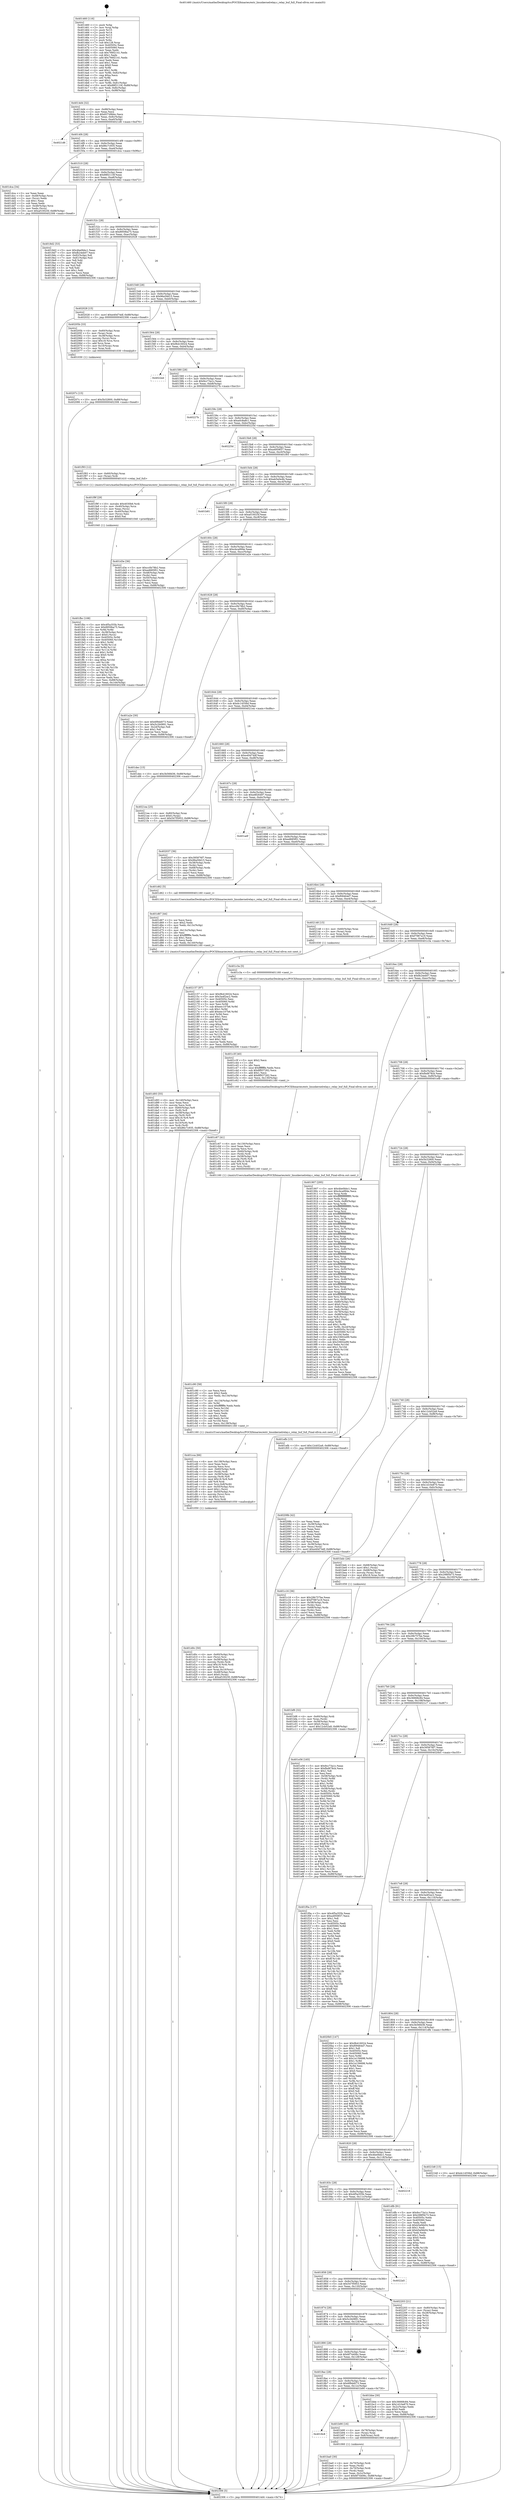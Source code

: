 digraph "0x401460" {
  label = "0x401460 (/mnt/c/Users/mathe/Desktop/tcc/POCII/binaries/extr_linuxkernelrelay.c_relay_buf_full_Final-ollvm.out::main(0))"
  labelloc = "t"
  node[shape=record]

  Entry [label="",width=0.3,height=0.3,shape=circle,fillcolor=black,style=filled]
  "0x4014d4" [label="{
     0x4014d4 [32]\l
     | [instrs]\l
     &nbsp;&nbsp;0x4014d4 \<+6\>: mov -0x88(%rbp),%eax\l
     &nbsp;&nbsp;0x4014da \<+2\>: mov %eax,%ecx\l
     &nbsp;&nbsp;0x4014dc \<+6\>: sub $0x837d9bbc,%ecx\l
     &nbsp;&nbsp;0x4014e2 \<+6\>: mov %eax,-0x9c(%rbp)\l
     &nbsp;&nbsp;0x4014e8 \<+6\>: mov %ecx,-0xa0(%rbp)\l
     &nbsp;&nbsp;0x4014ee \<+6\>: je 00000000004021d6 \<main+0xd76\>\l
  }"]
  "0x4021d6" [label="{
     0x4021d6\l
  }", style=dashed]
  "0x4014f4" [label="{
     0x4014f4 [28]\l
     | [instrs]\l
     &nbsp;&nbsp;0x4014f4 \<+5\>: jmp 00000000004014f9 \<main+0x99\>\l
     &nbsp;&nbsp;0x4014f9 \<+6\>: mov -0x9c(%rbp),%eax\l
     &nbsp;&nbsp;0x4014ff \<+5\>: sub $0x86c7c935,%eax\l
     &nbsp;&nbsp;0x401504 \<+6\>: mov %eax,-0xa4(%rbp)\l
     &nbsp;&nbsp;0x40150a \<+6\>: je 0000000000401dca \<main+0x96a\>\l
  }"]
  Exit [label="",width=0.3,height=0.3,shape=circle,fillcolor=black,style=filled,peripheries=2]
  "0x401dca" [label="{
     0x401dca [34]\l
     | [instrs]\l
     &nbsp;&nbsp;0x401dca \<+2\>: xor %eax,%eax\l
     &nbsp;&nbsp;0x401dcc \<+4\>: mov -0x48(%rbp),%rcx\l
     &nbsp;&nbsp;0x401dd0 \<+2\>: mov (%rcx),%edx\l
     &nbsp;&nbsp;0x401dd2 \<+3\>: sub $0x1,%eax\l
     &nbsp;&nbsp;0x401dd5 \<+2\>: sub %eax,%edx\l
     &nbsp;&nbsp;0x401dd7 \<+4\>: mov -0x48(%rbp),%rcx\l
     &nbsp;&nbsp;0x401ddb \<+2\>: mov %edx,(%rcx)\l
     &nbsp;&nbsp;0x401ddd \<+10\>: movl $0xaf10025f,-0x88(%rbp)\l
     &nbsp;&nbsp;0x401de7 \<+5\>: jmp 0000000000402306 \<main+0xea6\>\l
  }"]
  "0x401510" [label="{
     0x401510 [28]\l
     | [instrs]\l
     &nbsp;&nbsp;0x401510 \<+5\>: jmp 0000000000401515 \<main+0xb5\>\l
     &nbsp;&nbsp;0x401515 \<+6\>: mov -0x9c(%rbp),%eax\l
     &nbsp;&nbsp;0x40151b \<+5\>: sub $0x88f2110f,%eax\l
     &nbsp;&nbsp;0x401520 \<+6\>: mov %eax,-0xa8(%rbp)\l
     &nbsp;&nbsp;0x401526 \<+6\>: je 00000000004018d2 \<main+0x472\>\l
  }"]
  "0x402157" [label="{
     0x402157 [97]\l
     | [instrs]\l
     &nbsp;&nbsp;0x402157 \<+5\>: mov $0x9b416024,%ecx\l
     &nbsp;&nbsp;0x40215c \<+5\>: mov $0x3a4f2ac2,%edx\l
     &nbsp;&nbsp;0x402161 \<+7\>: mov 0x40505c,%esi\l
     &nbsp;&nbsp;0x402168 \<+8\>: mov 0x405060,%r8d\l
     &nbsp;&nbsp;0x402170 \<+3\>: mov %esi,%r9d\l
     &nbsp;&nbsp;0x402173 \<+7\>: sub $0xeec107b6,%r9d\l
     &nbsp;&nbsp;0x40217a \<+4\>: sub $0x1,%r9d\l
     &nbsp;&nbsp;0x40217e \<+7\>: add $0xeec107b6,%r9d\l
     &nbsp;&nbsp;0x402185 \<+4\>: imul %r9d,%esi\l
     &nbsp;&nbsp;0x402189 \<+3\>: and $0x1,%esi\l
     &nbsp;&nbsp;0x40218c \<+3\>: cmp $0x0,%esi\l
     &nbsp;&nbsp;0x40218f \<+4\>: sete %r10b\l
     &nbsp;&nbsp;0x402193 \<+4\>: cmp $0xa,%r8d\l
     &nbsp;&nbsp;0x402197 \<+4\>: setl %r11b\l
     &nbsp;&nbsp;0x40219b \<+3\>: mov %r10b,%bl\l
     &nbsp;&nbsp;0x40219e \<+3\>: and %r11b,%bl\l
     &nbsp;&nbsp;0x4021a1 \<+3\>: xor %r11b,%r10b\l
     &nbsp;&nbsp;0x4021a4 \<+3\>: or %r10b,%bl\l
     &nbsp;&nbsp;0x4021a7 \<+3\>: test $0x1,%bl\l
     &nbsp;&nbsp;0x4021aa \<+3\>: cmovne %edx,%ecx\l
     &nbsp;&nbsp;0x4021ad \<+6\>: mov %ecx,-0x88(%rbp)\l
     &nbsp;&nbsp;0x4021b3 \<+5\>: jmp 0000000000402306 \<main+0xea6\>\l
  }"]
  "0x4018d2" [label="{
     0x4018d2 [53]\l
     | [instrs]\l
     &nbsp;&nbsp;0x4018d2 \<+5\>: mov $0x4be0bbc1,%eax\l
     &nbsp;&nbsp;0x4018d7 \<+5\>: mov $0xfb24eb07,%ecx\l
     &nbsp;&nbsp;0x4018dc \<+6\>: mov -0x82(%rbp),%dl\l
     &nbsp;&nbsp;0x4018e2 \<+7\>: mov -0x81(%rbp),%sil\l
     &nbsp;&nbsp;0x4018e9 \<+3\>: mov %dl,%dil\l
     &nbsp;&nbsp;0x4018ec \<+3\>: and %sil,%dil\l
     &nbsp;&nbsp;0x4018ef \<+3\>: xor %sil,%dl\l
     &nbsp;&nbsp;0x4018f2 \<+3\>: or %dl,%dil\l
     &nbsp;&nbsp;0x4018f5 \<+4\>: test $0x1,%dil\l
     &nbsp;&nbsp;0x4018f9 \<+3\>: cmovne %ecx,%eax\l
     &nbsp;&nbsp;0x4018fc \<+6\>: mov %eax,-0x88(%rbp)\l
     &nbsp;&nbsp;0x401902 \<+5\>: jmp 0000000000402306 \<main+0xea6\>\l
  }"]
  "0x40152c" [label="{
     0x40152c [28]\l
     | [instrs]\l
     &nbsp;&nbsp;0x40152c \<+5\>: jmp 0000000000401531 \<main+0xd1\>\l
     &nbsp;&nbsp;0x401531 \<+6\>: mov -0x9c(%rbp),%eax\l
     &nbsp;&nbsp;0x401537 \<+5\>: sub $0x8959ba75,%eax\l
     &nbsp;&nbsp;0x40153c \<+6\>: mov %eax,-0xac(%rbp)\l
     &nbsp;&nbsp;0x401542 \<+6\>: je 0000000000402028 \<main+0xbc8\>\l
  }"]
  "0x402306" [label="{
     0x402306 [5]\l
     | [instrs]\l
     &nbsp;&nbsp;0x402306 \<+5\>: jmp 00000000004014d4 \<main+0x74\>\l
  }"]
  "0x401460" [label="{
     0x401460 [116]\l
     | [instrs]\l
     &nbsp;&nbsp;0x401460 \<+1\>: push %rbp\l
     &nbsp;&nbsp;0x401461 \<+3\>: mov %rsp,%rbp\l
     &nbsp;&nbsp;0x401464 \<+2\>: push %r15\l
     &nbsp;&nbsp;0x401466 \<+2\>: push %r14\l
     &nbsp;&nbsp;0x401468 \<+2\>: push %r13\l
     &nbsp;&nbsp;0x40146a \<+2\>: push %r12\l
     &nbsp;&nbsp;0x40146c \<+1\>: push %rbx\l
     &nbsp;&nbsp;0x40146d \<+7\>: sub $0x128,%rsp\l
     &nbsp;&nbsp;0x401474 \<+7\>: mov 0x40505c,%eax\l
     &nbsp;&nbsp;0x40147b \<+7\>: mov 0x405060,%ecx\l
     &nbsp;&nbsp;0x401482 \<+2\>: mov %eax,%edx\l
     &nbsp;&nbsp;0x401484 \<+6\>: sub $0x766f2141,%edx\l
     &nbsp;&nbsp;0x40148a \<+3\>: sub $0x1,%edx\l
     &nbsp;&nbsp;0x40148d \<+6\>: add $0x766f2141,%edx\l
     &nbsp;&nbsp;0x401493 \<+3\>: imul %edx,%eax\l
     &nbsp;&nbsp;0x401496 \<+3\>: and $0x1,%eax\l
     &nbsp;&nbsp;0x401499 \<+3\>: cmp $0x0,%eax\l
     &nbsp;&nbsp;0x40149c \<+4\>: sete %r8b\l
     &nbsp;&nbsp;0x4014a0 \<+4\>: and $0x1,%r8b\l
     &nbsp;&nbsp;0x4014a4 \<+7\>: mov %r8b,-0x82(%rbp)\l
     &nbsp;&nbsp;0x4014ab \<+3\>: cmp $0xa,%ecx\l
     &nbsp;&nbsp;0x4014ae \<+4\>: setl %r8b\l
     &nbsp;&nbsp;0x4014b2 \<+4\>: and $0x1,%r8b\l
     &nbsp;&nbsp;0x4014b6 \<+7\>: mov %r8b,-0x81(%rbp)\l
     &nbsp;&nbsp;0x4014bd \<+10\>: movl $0x88f2110f,-0x88(%rbp)\l
     &nbsp;&nbsp;0x4014c7 \<+6\>: mov %edi,-0x8c(%rbp)\l
     &nbsp;&nbsp;0x4014cd \<+7\>: mov %rsi,-0x98(%rbp)\l
  }"]
  "0x40207c" [label="{
     0x40207c [15]\l
     | [instrs]\l
     &nbsp;&nbsp;0x40207c \<+10\>: movl $0x5b32800,-0x88(%rbp)\l
     &nbsp;&nbsp;0x402086 \<+5\>: jmp 0000000000402306 \<main+0xea6\>\l
  }"]
  "0x402028" [label="{
     0x402028 [15]\l
     | [instrs]\l
     &nbsp;&nbsp;0x402028 \<+10\>: movl $0xe40d74df,-0x88(%rbp)\l
     &nbsp;&nbsp;0x402032 \<+5\>: jmp 0000000000402306 \<main+0xea6\>\l
  }"]
  "0x401548" [label="{
     0x401548 [28]\l
     | [instrs]\l
     &nbsp;&nbsp;0x401548 \<+5\>: jmp 000000000040154d \<main+0xed\>\l
     &nbsp;&nbsp;0x40154d \<+6\>: mov -0x9c(%rbp),%eax\l
     &nbsp;&nbsp;0x401553 \<+5\>: sub $0x96a59d15,%eax\l
     &nbsp;&nbsp;0x401558 \<+6\>: mov %eax,-0xb0(%rbp)\l
     &nbsp;&nbsp;0x40155e \<+6\>: je 000000000040205b \<main+0xbfb\>\l
  }"]
  "0x401fbc" [label="{
     0x401fbc [108]\l
     | [instrs]\l
     &nbsp;&nbsp;0x401fbc \<+5\>: mov $0x4f5a355b,%esi\l
     &nbsp;&nbsp;0x401fc1 \<+5\>: mov $0x8959ba75,%edx\l
     &nbsp;&nbsp;0x401fc6 \<+3\>: xor %r8d,%r8d\l
     &nbsp;&nbsp;0x401fc9 \<+4\>: mov -0x38(%rbp),%rcx\l
     &nbsp;&nbsp;0x401fcd \<+6\>: movl $0x0,(%rcx)\l
     &nbsp;&nbsp;0x401fd3 \<+8\>: mov 0x40505c,%r9d\l
     &nbsp;&nbsp;0x401fdb \<+8\>: mov 0x405060,%r10d\l
     &nbsp;&nbsp;0x401fe3 \<+4\>: sub $0x1,%r8d\l
     &nbsp;&nbsp;0x401fe7 \<+3\>: mov %r9d,%r11d\l
     &nbsp;&nbsp;0x401fea \<+3\>: add %r8d,%r11d\l
     &nbsp;&nbsp;0x401fed \<+4\>: imul %r11d,%r9d\l
     &nbsp;&nbsp;0x401ff1 \<+4\>: and $0x1,%r9d\l
     &nbsp;&nbsp;0x401ff5 \<+4\>: cmp $0x0,%r9d\l
     &nbsp;&nbsp;0x401ff9 \<+3\>: sete %bl\l
     &nbsp;&nbsp;0x401ffc \<+4\>: cmp $0xa,%r10d\l
     &nbsp;&nbsp;0x402000 \<+4\>: setl %r14b\l
     &nbsp;&nbsp;0x402004 \<+3\>: mov %bl,%r15b\l
     &nbsp;&nbsp;0x402007 \<+3\>: and %r14b,%r15b\l
     &nbsp;&nbsp;0x40200a \<+3\>: xor %r14b,%bl\l
     &nbsp;&nbsp;0x40200d \<+3\>: or %bl,%r15b\l
     &nbsp;&nbsp;0x402010 \<+4\>: test $0x1,%r15b\l
     &nbsp;&nbsp;0x402014 \<+3\>: cmovne %edx,%esi\l
     &nbsp;&nbsp;0x402017 \<+6\>: mov %esi,-0x88(%rbp)\l
     &nbsp;&nbsp;0x40201d \<+6\>: mov %eax,-0x144(%rbp)\l
     &nbsp;&nbsp;0x402023 \<+5\>: jmp 0000000000402306 \<main+0xea6\>\l
  }"]
  "0x40205b" [label="{
     0x40205b [33]\l
     | [instrs]\l
     &nbsp;&nbsp;0x40205b \<+4\>: mov -0x60(%rbp),%rax\l
     &nbsp;&nbsp;0x40205f \<+3\>: mov (%rax),%rax\l
     &nbsp;&nbsp;0x402062 \<+4\>: mov -0x38(%rbp),%rcx\l
     &nbsp;&nbsp;0x402066 \<+3\>: movslq (%rcx),%rcx\l
     &nbsp;&nbsp;0x402069 \<+4\>: imul $0x18,%rcx,%rcx\l
     &nbsp;&nbsp;0x40206d \<+3\>: add %rcx,%rax\l
     &nbsp;&nbsp;0x402070 \<+4\>: mov 0x10(%rax),%rax\l
     &nbsp;&nbsp;0x402074 \<+3\>: mov %rax,%rdi\l
     &nbsp;&nbsp;0x402077 \<+5\>: call 0000000000401030 \<free@plt\>\l
     | [calls]\l
     &nbsp;&nbsp;0x401030 \{1\} (unknown)\l
  }"]
  "0x401564" [label="{
     0x401564 [28]\l
     | [instrs]\l
     &nbsp;&nbsp;0x401564 \<+5\>: jmp 0000000000401569 \<main+0x109\>\l
     &nbsp;&nbsp;0x401569 \<+6\>: mov -0x9c(%rbp),%eax\l
     &nbsp;&nbsp;0x40156f \<+5\>: sub $0x9b416024,%eax\l
     &nbsp;&nbsp;0x401574 \<+6\>: mov %eax,-0xb4(%rbp)\l
     &nbsp;&nbsp;0x40157a \<+6\>: je 00000000004022ed \<main+0xe8d\>\l
  }"]
  "0x401f9f" [label="{
     0x401f9f [29]\l
     | [instrs]\l
     &nbsp;&nbsp;0x401f9f \<+10\>: movabs $0x4030b6,%rdi\l
     &nbsp;&nbsp;0x401fa9 \<+4\>: mov -0x40(%rbp),%rcx\l
     &nbsp;&nbsp;0x401fad \<+2\>: mov %eax,(%rcx)\l
     &nbsp;&nbsp;0x401faf \<+4\>: mov -0x40(%rbp),%rcx\l
     &nbsp;&nbsp;0x401fb3 \<+2\>: mov (%rcx),%esi\l
     &nbsp;&nbsp;0x401fb5 \<+2\>: mov $0x0,%al\l
     &nbsp;&nbsp;0x401fb7 \<+5\>: call 0000000000401040 \<printf@plt\>\l
     | [calls]\l
     &nbsp;&nbsp;0x401040 \{1\} (unknown)\l
  }"]
  "0x4022ed" [label="{
     0x4022ed\l
  }", style=dashed]
  "0x401580" [label="{
     0x401580 [28]\l
     | [instrs]\l
     &nbsp;&nbsp;0x401580 \<+5\>: jmp 0000000000401585 \<main+0x125\>\l
     &nbsp;&nbsp;0x401585 \<+6\>: mov -0x9c(%rbp),%eax\l
     &nbsp;&nbsp;0x40158b \<+5\>: sub $0x9cc73a1c,%eax\l
     &nbsp;&nbsp;0x401590 \<+6\>: mov %eax,-0xb8(%rbp)\l
     &nbsp;&nbsp;0x401596 \<+6\>: je 000000000040227b \<main+0xe1b\>\l
  }"]
  "0x401d93" [label="{
     0x401d93 [55]\l
     | [instrs]\l
     &nbsp;&nbsp;0x401d93 \<+6\>: mov -0x140(%rbp),%ecx\l
     &nbsp;&nbsp;0x401d99 \<+3\>: imul %eax,%ecx\l
     &nbsp;&nbsp;0x401d9c \<+3\>: movslq %ecx,%rdi\l
     &nbsp;&nbsp;0x401d9f \<+4\>: mov -0x60(%rbp),%r8\l
     &nbsp;&nbsp;0x401da3 \<+3\>: mov (%r8),%r8\l
     &nbsp;&nbsp;0x401da6 \<+4\>: mov -0x58(%rbp),%r9\l
     &nbsp;&nbsp;0x401daa \<+3\>: movslq (%r9),%r9\l
     &nbsp;&nbsp;0x401dad \<+4\>: imul $0x18,%r9,%r9\l
     &nbsp;&nbsp;0x401db1 \<+3\>: add %r9,%r8\l
     &nbsp;&nbsp;0x401db4 \<+4\>: mov 0x10(%r8),%r8\l
     &nbsp;&nbsp;0x401db8 \<+3\>: mov %rdi,(%r8)\l
     &nbsp;&nbsp;0x401dbb \<+10\>: movl $0x86c7c935,-0x88(%rbp)\l
     &nbsp;&nbsp;0x401dc5 \<+5\>: jmp 0000000000402306 \<main+0xea6\>\l
  }"]
  "0x40227b" [label="{
     0x40227b\l
  }", style=dashed]
  "0x40159c" [label="{
     0x40159c [28]\l
     | [instrs]\l
     &nbsp;&nbsp;0x40159c \<+5\>: jmp 00000000004015a1 \<main+0x141\>\l
     &nbsp;&nbsp;0x4015a1 \<+6\>: mov -0x9c(%rbp),%eax\l
     &nbsp;&nbsp;0x4015a7 \<+5\>: sub $0xa0c8a8c1,%eax\l
     &nbsp;&nbsp;0x4015ac \<+6\>: mov %eax,-0xbc(%rbp)\l
     &nbsp;&nbsp;0x4015b2 \<+6\>: je 000000000040225d \<main+0xdfd\>\l
  }"]
  "0x401d67" [label="{
     0x401d67 [44]\l
     | [instrs]\l
     &nbsp;&nbsp;0x401d67 \<+2\>: xor %ecx,%ecx\l
     &nbsp;&nbsp;0x401d69 \<+5\>: mov $0x2,%edx\l
     &nbsp;&nbsp;0x401d6e \<+6\>: mov %edx,-0x13c(%rbp)\l
     &nbsp;&nbsp;0x401d74 \<+1\>: cltd\l
     &nbsp;&nbsp;0x401d75 \<+6\>: mov -0x13c(%rbp),%esi\l
     &nbsp;&nbsp;0x401d7b \<+2\>: idiv %esi\l
     &nbsp;&nbsp;0x401d7d \<+6\>: imul $0xfffffffe,%edx,%edx\l
     &nbsp;&nbsp;0x401d83 \<+3\>: sub $0x1,%ecx\l
     &nbsp;&nbsp;0x401d86 \<+2\>: sub %ecx,%edx\l
     &nbsp;&nbsp;0x401d88 \<+6\>: mov %edx,-0x140(%rbp)\l
     &nbsp;&nbsp;0x401d8e \<+5\>: call 0000000000401160 \<next_i\>\l
     | [calls]\l
     &nbsp;&nbsp;0x401160 \{1\} (/mnt/c/Users/mathe/Desktop/tcc/POCII/binaries/extr_linuxkernelrelay.c_relay_buf_full_Final-ollvm.out::next_i)\l
  }"]
  "0x40225d" [label="{
     0x40225d\l
  }", style=dashed]
  "0x4015b8" [label="{
     0x4015b8 [28]\l
     | [instrs]\l
     &nbsp;&nbsp;0x4015b8 \<+5\>: jmp 00000000004015bd \<main+0x15d\>\l
     &nbsp;&nbsp;0x4015bd \<+6\>: mov -0x9c(%rbp),%eax\l
     &nbsp;&nbsp;0x4015c3 \<+5\>: sub $0xa4959f37,%eax\l
     &nbsp;&nbsp;0x4015c8 \<+6\>: mov %eax,-0xc0(%rbp)\l
     &nbsp;&nbsp;0x4015ce \<+6\>: je 0000000000401f93 \<main+0xb33\>\l
  }"]
  "0x401d0c" [label="{
     0x401d0c [50]\l
     | [instrs]\l
     &nbsp;&nbsp;0x401d0c \<+4\>: mov -0x60(%rbp),%rsi\l
     &nbsp;&nbsp;0x401d10 \<+3\>: mov (%rsi),%rsi\l
     &nbsp;&nbsp;0x401d13 \<+4\>: mov -0x58(%rbp),%rdi\l
     &nbsp;&nbsp;0x401d17 \<+3\>: movslq (%rdi),%rdi\l
     &nbsp;&nbsp;0x401d1a \<+4\>: imul $0x18,%rdi,%rdi\l
     &nbsp;&nbsp;0x401d1e \<+3\>: add %rdi,%rsi\l
     &nbsp;&nbsp;0x401d21 \<+4\>: mov %rax,0x10(%rsi)\l
     &nbsp;&nbsp;0x401d25 \<+4\>: mov -0x48(%rbp),%rax\l
     &nbsp;&nbsp;0x401d29 \<+6\>: movl $0x0,(%rax)\l
     &nbsp;&nbsp;0x401d2f \<+10\>: movl $0xaf10025f,-0x88(%rbp)\l
     &nbsp;&nbsp;0x401d39 \<+5\>: jmp 0000000000402306 \<main+0xea6\>\l
  }"]
  "0x401f93" [label="{
     0x401f93 [12]\l
     | [instrs]\l
     &nbsp;&nbsp;0x401f93 \<+4\>: mov -0x60(%rbp),%rax\l
     &nbsp;&nbsp;0x401f97 \<+3\>: mov (%rax),%rdi\l
     &nbsp;&nbsp;0x401f9a \<+5\>: call 0000000000401410 \<relay_buf_full\>\l
     | [calls]\l
     &nbsp;&nbsp;0x401410 \{1\} (/mnt/c/Users/mathe/Desktop/tcc/POCII/binaries/extr_linuxkernelrelay.c_relay_buf_full_Final-ollvm.out::relay_buf_full)\l
  }"]
  "0x4015d4" [label="{
     0x4015d4 [28]\l
     | [instrs]\l
     &nbsp;&nbsp;0x4015d4 \<+5\>: jmp 00000000004015d9 \<main+0x179\>\l
     &nbsp;&nbsp;0x4015d9 \<+6\>: mov -0x9c(%rbp),%eax\l
     &nbsp;&nbsp;0x4015df \<+5\>: sub $0xab5e0e4b,%eax\l
     &nbsp;&nbsp;0x4015e4 \<+6\>: mov %eax,-0xc4(%rbp)\l
     &nbsp;&nbsp;0x4015ea \<+6\>: je 0000000000401b81 \<main+0x721\>\l
  }"]
  "0x401cca" [label="{
     0x401cca [66]\l
     | [instrs]\l
     &nbsp;&nbsp;0x401cca \<+6\>: mov -0x138(%rbp),%ecx\l
     &nbsp;&nbsp;0x401cd0 \<+3\>: imul %eax,%ecx\l
     &nbsp;&nbsp;0x401cd3 \<+3\>: movslq %ecx,%rsi\l
     &nbsp;&nbsp;0x401cd6 \<+4\>: mov -0x60(%rbp),%rdi\l
     &nbsp;&nbsp;0x401cda \<+3\>: mov (%rdi),%rdi\l
     &nbsp;&nbsp;0x401cdd \<+4\>: mov -0x58(%rbp),%r8\l
     &nbsp;&nbsp;0x401ce1 \<+3\>: movslq (%r8),%r8\l
     &nbsp;&nbsp;0x401ce4 \<+4\>: imul $0x18,%r8,%r8\l
     &nbsp;&nbsp;0x401ce8 \<+3\>: add %r8,%rdi\l
     &nbsp;&nbsp;0x401ceb \<+4\>: mov %rsi,0x8(%rdi)\l
     &nbsp;&nbsp;0x401cef \<+4\>: mov -0x50(%rbp),%rsi\l
     &nbsp;&nbsp;0x401cf3 \<+6\>: movl $0x1,(%rsi)\l
     &nbsp;&nbsp;0x401cf9 \<+4\>: mov -0x50(%rbp),%rsi\l
     &nbsp;&nbsp;0x401cfd \<+3\>: movslq (%rsi),%rsi\l
     &nbsp;&nbsp;0x401d00 \<+4\>: shl $0x3,%rsi\l
     &nbsp;&nbsp;0x401d04 \<+3\>: mov %rsi,%rdi\l
     &nbsp;&nbsp;0x401d07 \<+5\>: call 0000000000401050 \<malloc@plt\>\l
     | [calls]\l
     &nbsp;&nbsp;0x401050 \{1\} (unknown)\l
  }"]
  "0x401b81" [label="{
     0x401b81\l
  }", style=dashed]
  "0x4015f0" [label="{
     0x4015f0 [28]\l
     | [instrs]\l
     &nbsp;&nbsp;0x4015f0 \<+5\>: jmp 00000000004015f5 \<main+0x195\>\l
     &nbsp;&nbsp;0x4015f5 \<+6\>: mov -0x9c(%rbp),%eax\l
     &nbsp;&nbsp;0x4015fb \<+5\>: sub $0xaf10025f,%eax\l
     &nbsp;&nbsp;0x401600 \<+6\>: mov %eax,-0xc8(%rbp)\l
     &nbsp;&nbsp;0x401606 \<+6\>: je 0000000000401d3e \<main+0x8de\>\l
  }"]
  "0x401c90" [label="{
     0x401c90 [58]\l
     | [instrs]\l
     &nbsp;&nbsp;0x401c90 \<+2\>: xor %ecx,%ecx\l
     &nbsp;&nbsp;0x401c92 \<+5\>: mov $0x2,%edx\l
     &nbsp;&nbsp;0x401c97 \<+6\>: mov %edx,-0x134(%rbp)\l
     &nbsp;&nbsp;0x401c9d \<+1\>: cltd\l
     &nbsp;&nbsp;0x401c9e \<+7\>: mov -0x134(%rbp),%r9d\l
     &nbsp;&nbsp;0x401ca5 \<+3\>: idiv %r9d\l
     &nbsp;&nbsp;0x401ca8 \<+6\>: imul $0xfffffffe,%edx,%edx\l
     &nbsp;&nbsp;0x401cae \<+3\>: mov %ecx,%r10d\l
     &nbsp;&nbsp;0x401cb1 \<+3\>: sub %edx,%r10d\l
     &nbsp;&nbsp;0x401cb4 \<+2\>: mov %ecx,%edx\l
     &nbsp;&nbsp;0x401cb6 \<+3\>: sub $0x1,%edx\l
     &nbsp;&nbsp;0x401cb9 \<+3\>: add %edx,%r10d\l
     &nbsp;&nbsp;0x401cbc \<+3\>: sub %r10d,%ecx\l
     &nbsp;&nbsp;0x401cbf \<+6\>: mov %ecx,-0x138(%rbp)\l
     &nbsp;&nbsp;0x401cc5 \<+5\>: call 0000000000401160 \<next_i\>\l
     | [calls]\l
     &nbsp;&nbsp;0x401160 \{1\} (/mnt/c/Users/mathe/Desktop/tcc/POCII/binaries/extr_linuxkernelrelay.c_relay_buf_full_Final-ollvm.out::next_i)\l
  }"]
  "0x401d3e" [label="{
     0x401d3e [36]\l
     | [instrs]\l
     &nbsp;&nbsp;0x401d3e \<+5\>: mov $0xcc0b78b2,%eax\l
     &nbsp;&nbsp;0x401d43 \<+5\>: mov $0xed685f01,%ecx\l
     &nbsp;&nbsp;0x401d48 \<+4\>: mov -0x48(%rbp),%rdx\l
     &nbsp;&nbsp;0x401d4c \<+2\>: mov (%rdx),%esi\l
     &nbsp;&nbsp;0x401d4e \<+4\>: mov -0x50(%rbp),%rdx\l
     &nbsp;&nbsp;0x401d52 \<+2\>: cmp (%rdx),%esi\l
     &nbsp;&nbsp;0x401d54 \<+3\>: cmovl %ecx,%eax\l
     &nbsp;&nbsp;0x401d57 \<+6\>: mov %eax,-0x88(%rbp)\l
     &nbsp;&nbsp;0x401d5d \<+5\>: jmp 0000000000402306 \<main+0xea6\>\l
  }"]
  "0x40160c" [label="{
     0x40160c [28]\l
     | [instrs]\l
     &nbsp;&nbsp;0x40160c \<+5\>: jmp 0000000000401611 \<main+0x1b1\>\l
     &nbsp;&nbsp;0x401611 \<+6\>: mov -0x9c(%rbp),%eax\l
     &nbsp;&nbsp;0x401617 \<+5\>: sub $0xcbca994e,%eax\l
     &nbsp;&nbsp;0x40161c \<+6\>: mov %eax,-0xcc(%rbp)\l
     &nbsp;&nbsp;0x401622 \<+6\>: je 0000000000401a2e \<main+0x5ce\>\l
  }"]
  "0x401c67" [label="{
     0x401c67 [41]\l
     | [instrs]\l
     &nbsp;&nbsp;0x401c67 \<+6\>: mov -0x130(%rbp),%ecx\l
     &nbsp;&nbsp;0x401c6d \<+3\>: imul %eax,%ecx\l
     &nbsp;&nbsp;0x401c70 \<+3\>: movslq %ecx,%rsi\l
     &nbsp;&nbsp;0x401c73 \<+4\>: mov -0x60(%rbp),%rdi\l
     &nbsp;&nbsp;0x401c77 \<+3\>: mov (%rdi),%rdi\l
     &nbsp;&nbsp;0x401c7a \<+4\>: mov -0x58(%rbp),%r8\l
     &nbsp;&nbsp;0x401c7e \<+3\>: movslq (%r8),%r8\l
     &nbsp;&nbsp;0x401c81 \<+4\>: imul $0x18,%r8,%r8\l
     &nbsp;&nbsp;0x401c85 \<+3\>: add %r8,%rdi\l
     &nbsp;&nbsp;0x401c88 \<+3\>: mov %rsi,(%rdi)\l
     &nbsp;&nbsp;0x401c8b \<+5\>: call 0000000000401160 \<next_i\>\l
     | [calls]\l
     &nbsp;&nbsp;0x401160 \{1\} (/mnt/c/Users/mathe/Desktop/tcc/POCII/binaries/extr_linuxkernelrelay.c_relay_buf_full_Final-ollvm.out::next_i)\l
  }"]
  "0x401a2e" [label="{
     0x401a2e [30]\l
     | [instrs]\l
     &nbsp;&nbsp;0x401a2e \<+5\>: mov $0x6f9dd073,%eax\l
     &nbsp;&nbsp;0x401a33 \<+5\>: mov $0x5c2b0891,%ecx\l
     &nbsp;&nbsp;0x401a38 \<+3\>: mov -0x2d(%rbp),%dl\l
     &nbsp;&nbsp;0x401a3b \<+3\>: test $0x1,%dl\l
     &nbsp;&nbsp;0x401a3e \<+3\>: cmovne %ecx,%eax\l
     &nbsp;&nbsp;0x401a41 \<+6\>: mov %eax,-0x88(%rbp)\l
     &nbsp;&nbsp;0x401a47 \<+5\>: jmp 0000000000402306 \<main+0xea6\>\l
  }"]
  "0x401628" [label="{
     0x401628 [28]\l
     | [instrs]\l
     &nbsp;&nbsp;0x401628 \<+5\>: jmp 000000000040162d \<main+0x1cd\>\l
     &nbsp;&nbsp;0x40162d \<+6\>: mov -0x9c(%rbp),%eax\l
     &nbsp;&nbsp;0x401633 \<+5\>: sub $0xcc0b78b2,%eax\l
     &nbsp;&nbsp;0x401638 \<+6\>: mov %eax,-0xd0(%rbp)\l
     &nbsp;&nbsp;0x40163e \<+6\>: je 0000000000401dec \<main+0x98c\>\l
  }"]
  "0x401c3f" [label="{
     0x401c3f [40]\l
     | [instrs]\l
     &nbsp;&nbsp;0x401c3f \<+5\>: mov $0x2,%ecx\l
     &nbsp;&nbsp;0x401c44 \<+1\>: cltd\l
     &nbsp;&nbsp;0x401c45 \<+2\>: idiv %ecx\l
     &nbsp;&nbsp;0x401c47 \<+6\>: imul $0xfffffffe,%edx,%ecx\l
     &nbsp;&nbsp;0x401c4d \<+6\>: sub $0x8f937262,%ecx\l
     &nbsp;&nbsp;0x401c53 \<+3\>: add $0x1,%ecx\l
     &nbsp;&nbsp;0x401c56 \<+6\>: add $0x8f937262,%ecx\l
     &nbsp;&nbsp;0x401c5c \<+6\>: mov %ecx,-0x130(%rbp)\l
     &nbsp;&nbsp;0x401c62 \<+5\>: call 0000000000401160 \<next_i\>\l
     | [calls]\l
     &nbsp;&nbsp;0x401160 \{1\} (/mnt/c/Users/mathe/Desktop/tcc/POCII/binaries/extr_linuxkernelrelay.c_relay_buf_full_Final-ollvm.out::next_i)\l
  }"]
  "0x401dec" [label="{
     0x401dec [15]\l
     | [instrs]\l
     &nbsp;&nbsp;0x401dec \<+10\>: movl $0x3b56fd36,-0x88(%rbp)\l
     &nbsp;&nbsp;0x401df6 \<+5\>: jmp 0000000000402306 \<main+0xea6\>\l
  }"]
  "0x401644" [label="{
     0x401644 [28]\l
     | [instrs]\l
     &nbsp;&nbsp;0x401644 \<+5\>: jmp 0000000000401649 \<main+0x1e9\>\l
     &nbsp;&nbsp;0x401649 \<+6\>: mov -0x9c(%rbp),%eax\l
     &nbsp;&nbsp;0x40164f \<+5\>: sub $0xdc14556d,%eax\l
     &nbsp;&nbsp;0x401654 \<+6\>: mov %eax,-0xd4(%rbp)\l
     &nbsp;&nbsp;0x40165a \<+6\>: je 00000000004021ea \<main+0xd8a\>\l
  }"]
  "0x401bf6" [label="{
     0x401bf6 [32]\l
     | [instrs]\l
     &nbsp;&nbsp;0x401bf6 \<+4\>: mov -0x60(%rbp),%rdi\l
     &nbsp;&nbsp;0x401bfa \<+3\>: mov %rax,(%rdi)\l
     &nbsp;&nbsp;0x401bfd \<+4\>: mov -0x58(%rbp),%rax\l
     &nbsp;&nbsp;0x401c01 \<+6\>: movl $0x0,(%rax)\l
     &nbsp;&nbsp;0x401c07 \<+10\>: movl $0x12cb52a9,-0x88(%rbp)\l
     &nbsp;&nbsp;0x401c11 \<+5\>: jmp 0000000000402306 \<main+0xea6\>\l
  }"]
  "0x4021ea" [label="{
     0x4021ea [25]\l
     | [instrs]\l
     &nbsp;&nbsp;0x4021ea \<+4\>: mov -0x80(%rbp),%rax\l
     &nbsp;&nbsp;0x4021ee \<+6\>: movl $0x0,(%rax)\l
     &nbsp;&nbsp;0x4021f4 \<+10\>: movl $0x547f5953,-0x88(%rbp)\l
     &nbsp;&nbsp;0x4021fe \<+5\>: jmp 0000000000402306 \<main+0xea6\>\l
  }"]
  "0x401660" [label="{
     0x401660 [28]\l
     | [instrs]\l
     &nbsp;&nbsp;0x401660 \<+5\>: jmp 0000000000401665 \<main+0x205\>\l
     &nbsp;&nbsp;0x401665 \<+6\>: mov -0x9c(%rbp),%eax\l
     &nbsp;&nbsp;0x40166b \<+5\>: sub $0xe40d74df,%eax\l
     &nbsp;&nbsp;0x401670 \<+6\>: mov %eax,-0xd8(%rbp)\l
     &nbsp;&nbsp;0x401676 \<+6\>: je 0000000000402037 \<main+0xbd7\>\l
  }"]
  "0x401ba0" [label="{
     0x401ba0 [30]\l
     | [instrs]\l
     &nbsp;&nbsp;0x401ba0 \<+4\>: mov -0x70(%rbp),%rdi\l
     &nbsp;&nbsp;0x401ba4 \<+2\>: mov %eax,(%rdi)\l
     &nbsp;&nbsp;0x401ba6 \<+4\>: mov -0x70(%rbp),%rdi\l
     &nbsp;&nbsp;0x401baa \<+2\>: mov (%rdi),%eax\l
     &nbsp;&nbsp;0x401bac \<+3\>: mov %eax,-0x2c(%rbp)\l
     &nbsp;&nbsp;0x401baf \<+10\>: movl $0x6f74406c,-0x88(%rbp)\l
     &nbsp;&nbsp;0x401bb9 \<+5\>: jmp 0000000000402306 \<main+0xea6\>\l
  }"]
  "0x402037" [label="{
     0x402037 [36]\l
     | [instrs]\l
     &nbsp;&nbsp;0x402037 \<+5\>: mov $0x395876f7,%eax\l
     &nbsp;&nbsp;0x40203c \<+5\>: mov $0x96a59d15,%ecx\l
     &nbsp;&nbsp;0x402041 \<+4\>: mov -0x38(%rbp),%rdx\l
     &nbsp;&nbsp;0x402045 \<+2\>: mov (%rdx),%esi\l
     &nbsp;&nbsp;0x402047 \<+4\>: mov -0x68(%rbp),%rdx\l
     &nbsp;&nbsp;0x40204b \<+2\>: cmp (%rdx),%esi\l
     &nbsp;&nbsp;0x40204d \<+3\>: cmovl %ecx,%eax\l
     &nbsp;&nbsp;0x402050 \<+6\>: mov %eax,-0x88(%rbp)\l
     &nbsp;&nbsp;0x402056 \<+5\>: jmp 0000000000402306 \<main+0xea6\>\l
  }"]
  "0x40167c" [label="{
     0x40167c [28]\l
     | [instrs]\l
     &nbsp;&nbsp;0x40167c \<+5\>: jmp 0000000000401681 \<main+0x221\>\l
     &nbsp;&nbsp;0x401681 \<+6\>: mov -0x9c(%rbp),%eax\l
     &nbsp;&nbsp;0x401687 \<+5\>: sub $0xe8f26497,%eax\l
     &nbsp;&nbsp;0x40168c \<+6\>: mov %eax,-0xdc(%rbp)\l
     &nbsp;&nbsp;0x401692 \<+6\>: je 0000000000401adf \<main+0x67f\>\l
  }"]
  "0x4018c8" [label="{
     0x4018c8\l
  }", style=dashed]
  "0x401adf" [label="{
     0x401adf\l
  }", style=dashed]
  "0x401698" [label="{
     0x401698 [28]\l
     | [instrs]\l
     &nbsp;&nbsp;0x401698 \<+5\>: jmp 000000000040169d \<main+0x23d\>\l
     &nbsp;&nbsp;0x40169d \<+6\>: mov -0x9c(%rbp),%eax\l
     &nbsp;&nbsp;0x4016a3 \<+5\>: sub $0xed685f01,%eax\l
     &nbsp;&nbsp;0x4016a8 \<+6\>: mov %eax,-0xe0(%rbp)\l
     &nbsp;&nbsp;0x4016ae \<+6\>: je 0000000000401d62 \<main+0x902\>\l
  }"]
  "0x401b90" [label="{
     0x401b90 [16]\l
     | [instrs]\l
     &nbsp;&nbsp;0x401b90 \<+4\>: mov -0x78(%rbp),%rax\l
     &nbsp;&nbsp;0x401b94 \<+3\>: mov (%rax),%rax\l
     &nbsp;&nbsp;0x401b97 \<+4\>: mov 0x8(%rax),%rdi\l
     &nbsp;&nbsp;0x401b9b \<+5\>: call 0000000000401060 \<atoi@plt\>\l
     | [calls]\l
     &nbsp;&nbsp;0x401060 \{1\} (unknown)\l
  }"]
  "0x401d62" [label="{
     0x401d62 [5]\l
     | [instrs]\l
     &nbsp;&nbsp;0x401d62 \<+5\>: call 0000000000401160 \<next_i\>\l
     | [calls]\l
     &nbsp;&nbsp;0x401160 \{1\} (/mnt/c/Users/mathe/Desktop/tcc/POCII/binaries/extr_linuxkernelrelay.c_relay_buf_full_Final-ollvm.out::next_i)\l
  }"]
  "0x4016b4" [label="{
     0x4016b4 [28]\l
     | [instrs]\l
     &nbsp;&nbsp;0x4016b4 \<+5\>: jmp 00000000004016b9 \<main+0x259\>\l
     &nbsp;&nbsp;0x4016b9 \<+6\>: mov -0x9c(%rbp),%eax\l
     &nbsp;&nbsp;0x4016bf \<+5\>: sub $0xf09464d7,%eax\l
     &nbsp;&nbsp;0x4016c4 \<+6\>: mov %eax,-0xe4(%rbp)\l
     &nbsp;&nbsp;0x4016ca \<+6\>: je 0000000000402148 \<main+0xce8\>\l
  }"]
  "0x4018ac" [label="{
     0x4018ac [28]\l
     | [instrs]\l
     &nbsp;&nbsp;0x4018ac \<+5\>: jmp 00000000004018b1 \<main+0x451\>\l
     &nbsp;&nbsp;0x4018b1 \<+6\>: mov -0x9c(%rbp),%eax\l
     &nbsp;&nbsp;0x4018b7 \<+5\>: sub $0x6f9dd073,%eax\l
     &nbsp;&nbsp;0x4018bc \<+6\>: mov %eax,-0x12c(%rbp)\l
     &nbsp;&nbsp;0x4018c2 \<+6\>: je 0000000000401b90 \<main+0x730\>\l
  }"]
  "0x402148" [label="{
     0x402148 [15]\l
     | [instrs]\l
     &nbsp;&nbsp;0x402148 \<+4\>: mov -0x60(%rbp),%rax\l
     &nbsp;&nbsp;0x40214c \<+3\>: mov (%rax),%rax\l
     &nbsp;&nbsp;0x40214f \<+3\>: mov %rax,%rdi\l
     &nbsp;&nbsp;0x402152 \<+5\>: call 0000000000401030 \<free@plt\>\l
     | [calls]\l
     &nbsp;&nbsp;0x401030 \{1\} (unknown)\l
  }"]
  "0x4016d0" [label="{
     0x4016d0 [28]\l
     | [instrs]\l
     &nbsp;&nbsp;0x4016d0 \<+5\>: jmp 00000000004016d5 \<main+0x275\>\l
     &nbsp;&nbsp;0x4016d5 \<+6\>: mov -0x9c(%rbp),%eax\l
     &nbsp;&nbsp;0x4016db \<+5\>: sub $0xf7987a19,%eax\l
     &nbsp;&nbsp;0x4016e0 \<+6\>: mov %eax,-0xe8(%rbp)\l
     &nbsp;&nbsp;0x4016e6 \<+6\>: je 0000000000401c3a \<main+0x7da\>\l
  }"]
  "0x401bbe" [label="{
     0x401bbe [30]\l
     | [instrs]\l
     &nbsp;&nbsp;0x401bbe \<+5\>: mov $0x36668c84,%eax\l
     &nbsp;&nbsp;0x401bc3 \<+5\>: mov $0x1d10e870,%ecx\l
     &nbsp;&nbsp;0x401bc8 \<+3\>: mov -0x2c(%rbp),%edx\l
     &nbsp;&nbsp;0x401bcb \<+3\>: cmp $0x0,%edx\l
     &nbsp;&nbsp;0x401bce \<+3\>: cmove %ecx,%eax\l
     &nbsp;&nbsp;0x401bd1 \<+6\>: mov %eax,-0x88(%rbp)\l
     &nbsp;&nbsp;0x401bd7 \<+5\>: jmp 0000000000402306 \<main+0xea6\>\l
  }"]
  "0x401c3a" [label="{
     0x401c3a [5]\l
     | [instrs]\l
     &nbsp;&nbsp;0x401c3a \<+5\>: call 0000000000401160 \<next_i\>\l
     | [calls]\l
     &nbsp;&nbsp;0x401160 \{1\} (/mnt/c/Users/mathe/Desktop/tcc/POCII/binaries/extr_linuxkernelrelay.c_relay_buf_full_Final-ollvm.out::next_i)\l
  }"]
  "0x4016ec" [label="{
     0x4016ec [28]\l
     | [instrs]\l
     &nbsp;&nbsp;0x4016ec \<+5\>: jmp 00000000004016f1 \<main+0x291\>\l
     &nbsp;&nbsp;0x4016f1 \<+6\>: mov -0x9c(%rbp),%eax\l
     &nbsp;&nbsp;0x4016f7 \<+5\>: sub $0xfb24eb07,%eax\l
     &nbsp;&nbsp;0x4016fc \<+6\>: mov %eax,-0xec(%rbp)\l
     &nbsp;&nbsp;0x401702 \<+6\>: je 0000000000401907 \<main+0x4a7\>\l
  }"]
  "0x401890" [label="{
     0x401890 [28]\l
     | [instrs]\l
     &nbsp;&nbsp;0x401890 \<+5\>: jmp 0000000000401895 \<main+0x435\>\l
     &nbsp;&nbsp;0x401895 \<+6\>: mov -0x9c(%rbp),%eax\l
     &nbsp;&nbsp;0x40189b \<+5\>: sub $0x6f74406c,%eax\l
     &nbsp;&nbsp;0x4018a0 \<+6\>: mov %eax,-0x128(%rbp)\l
     &nbsp;&nbsp;0x4018a6 \<+6\>: je 0000000000401bbe \<main+0x75e\>\l
  }"]
  "0x401907" [label="{
     0x401907 [295]\l
     | [instrs]\l
     &nbsp;&nbsp;0x401907 \<+5\>: mov $0x4be0bbc1,%eax\l
     &nbsp;&nbsp;0x40190c \<+5\>: mov $0xcbca994e,%ecx\l
     &nbsp;&nbsp;0x401911 \<+3\>: mov %rsp,%rdx\l
     &nbsp;&nbsp;0x401914 \<+4\>: add $0xfffffffffffffff0,%rdx\l
     &nbsp;&nbsp;0x401918 \<+3\>: mov %rdx,%rsp\l
     &nbsp;&nbsp;0x40191b \<+4\>: mov %rdx,-0x80(%rbp)\l
     &nbsp;&nbsp;0x40191f \<+3\>: mov %rsp,%rdx\l
     &nbsp;&nbsp;0x401922 \<+4\>: add $0xfffffffffffffff0,%rdx\l
     &nbsp;&nbsp;0x401926 \<+3\>: mov %rdx,%rsp\l
     &nbsp;&nbsp;0x401929 \<+3\>: mov %rsp,%rsi\l
     &nbsp;&nbsp;0x40192c \<+4\>: add $0xfffffffffffffff0,%rsi\l
     &nbsp;&nbsp;0x401930 \<+3\>: mov %rsi,%rsp\l
     &nbsp;&nbsp;0x401933 \<+4\>: mov %rsi,-0x78(%rbp)\l
     &nbsp;&nbsp;0x401937 \<+3\>: mov %rsp,%rsi\l
     &nbsp;&nbsp;0x40193a \<+4\>: add $0xfffffffffffffff0,%rsi\l
     &nbsp;&nbsp;0x40193e \<+3\>: mov %rsi,%rsp\l
     &nbsp;&nbsp;0x401941 \<+4\>: mov %rsi,-0x70(%rbp)\l
     &nbsp;&nbsp;0x401945 \<+3\>: mov %rsp,%rsi\l
     &nbsp;&nbsp;0x401948 \<+4\>: add $0xfffffffffffffff0,%rsi\l
     &nbsp;&nbsp;0x40194c \<+3\>: mov %rsi,%rsp\l
     &nbsp;&nbsp;0x40194f \<+4\>: mov %rsi,-0x68(%rbp)\l
     &nbsp;&nbsp;0x401953 \<+3\>: mov %rsp,%rsi\l
     &nbsp;&nbsp;0x401956 \<+4\>: add $0xfffffffffffffff0,%rsi\l
     &nbsp;&nbsp;0x40195a \<+3\>: mov %rsi,%rsp\l
     &nbsp;&nbsp;0x40195d \<+4\>: mov %rsi,-0x60(%rbp)\l
     &nbsp;&nbsp;0x401961 \<+3\>: mov %rsp,%rsi\l
     &nbsp;&nbsp;0x401964 \<+4\>: add $0xfffffffffffffff0,%rsi\l
     &nbsp;&nbsp;0x401968 \<+3\>: mov %rsi,%rsp\l
     &nbsp;&nbsp;0x40196b \<+4\>: mov %rsi,-0x58(%rbp)\l
     &nbsp;&nbsp;0x40196f \<+3\>: mov %rsp,%rsi\l
     &nbsp;&nbsp;0x401972 \<+4\>: add $0xfffffffffffffff0,%rsi\l
     &nbsp;&nbsp;0x401976 \<+3\>: mov %rsi,%rsp\l
     &nbsp;&nbsp;0x401979 \<+4\>: mov %rsi,-0x50(%rbp)\l
     &nbsp;&nbsp;0x40197d \<+3\>: mov %rsp,%rsi\l
     &nbsp;&nbsp;0x401980 \<+4\>: add $0xfffffffffffffff0,%rsi\l
     &nbsp;&nbsp;0x401984 \<+3\>: mov %rsi,%rsp\l
     &nbsp;&nbsp;0x401987 \<+4\>: mov %rsi,-0x48(%rbp)\l
     &nbsp;&nbsp;0x40198b \<+3\>: mov %rsp,%rsi\l
     &nbsp;&nbsp;0x40198e \<+4\>: add $0xfffffffffffffff0,%rsi\l
     &nbsp;&nbsp;0x401992 \<+3\>: mov %rsi,%rsp\l
     &nbsp;&nbsp;0x401995 \<+4\>: mov %rsi,-0x40(%rbp)\l
     &nbsp;&nbsp;0x401999 \<+3\>: mov %rsp,%rsi\l
     &nbsp;&nbsp;0x40199c \<+4\>: add $0xfffffffffffffff0,%rsi\l
     &nbsp;&nbsp;0x4019a0 \<+3\>: mov %rsi,%rsp\l
     &nbsp;&nbsp;0x4019a3 \<+4\>: mov %rsi,-0x38(%rbp)\l
     &nbsp;&nbsp;0x4019a7 \<+4\>: mov -0x80(%rbp),%rsi\l
     &nbsp;&nbsp;0x4019ab \<+6\>: movl $0x0,(%rsi)\l
     &nbsp;&nbsp;0x4019b1 \<+6\>: mov -0x8c(%rbp),%edi\l
     &nbsp;&nbsp;0x4019b7 \<+2\>: mov %edi,(%rdx)\l
     &nbsp;&nbsp;0x4019b9 \<+4\>: mov -0x78(%rbp),%rsi\l
     &nbsp;&nbsp;0x4019bd \<+7\>: mov -0x98(%rbp),%r8\l
     &nbsp;&nbsp;0x4019c4 \<+3\>: mov %r8,(%rsi)\l
     &nbsp;&nbsp;0x4019c7 \<+3\>: cmpl $0x2,(%rdx)\l
     &nbsp;&nbsp;0x4019ca \<+4\>: setne %r9b\l
     &nbsp;&nbsp;0x4019ce \<+4\>: and $0x1,%r9b\l
     &nbsp;&nbsp;0x4019d2 \<+4\>: mov %r9b,-0x2d(%rbp)\l
     &nbsp;&nbsp;0x4019d6 \<+8\>: mov 0x40505c,%r10d\l
     &nbsp;&nbsp;0x4019de \<+8\>: mov 0x405060,%r11d\l
     &nbsp;&nbsp;0x4019e6 \<+3\>: mov %r10d,%ebx\l
     &nbsp;&nbsp;0x4019e9 \<+6\>: add $0x33602e99,%ebx\l
     &nbsp;&nbsp;0x4019ef \<+3\>: sub $0x1,%ebx\l
     &nbsp;&nbsp;0x4019f2 \<+6\>: sub $0x33602e99,%ebx\l
     &nbsp;&nbsp;0x4019f8 \<+4\>: imul %ebx,%r10d\l
     &nbsp;&nbsp;0x4019fc \<+4\>: and $0x1,%r10d\l
     &nbsp;&nbsp;0x401a00 \<+4\>: cmp $0x0,%r10d\l
     &nbsp;&nbsp;0x401a04 \<+4\>: sete %r9b\l
     &nbsp;&nbsp;0x401a08 \<+4\>: cmp $0xa,%r11d\l
     &nbsp;&nbsp;0x401a0c \<+4\>: setl %r14b\l
     &nbsp;&nbsp;0x401a10 \<+3\>: mov %r9b,%r15b\l
     &nbsp;&nbsp;0x401a13 \<+3\>: and %r14b,%r15b\l
     &nbsp;&nbsp;0x401a16 \<+3\>: xor %r14b,%r9b\l
     &nbsp;&nbsp;0x401a19 \<+3\>: or %r9b,%r15b\l
     &nbsp;&nbsp;0x401a1c \<+4\>: test $0x1,%r15b\l
     &nbsp;&nbsp;0x401a20 \<+3\>: cmovne %ecx,%eax\l
     &nbsp;&nbsp;0x401a23 \<+6\>: mov %eax,-0x88(%rbp)\l
     &nbsp;&nbsp;0x401a29 \<+5\>: jmp 0000000000402306 \<main+0xea6\>\l
  }"]
  "0x401708" [label="{
     0x401708 [28]\l
     | [instrs]\l
     &nbsp;&nbsp;0x401708 \<+5\>: jmp 000000000040170d \<main+0x2ad\>\l
     &nbsp;&nbsp;0x40170d \<+6\>: mov -0x9c(%rbp),%eax\l
     &nbsp;&nbsp;0x401713 \<+5\>: sub $0xfbd878cb,%eax\l
     &nbsp;&nbsp;0x401718 \<+6\>: mov %eax,-0xf0(%rbp)\l
     &nbsp;&nbsp;0x40171e \<+6\>: je 0000000000401efb \<main+0xa9b\>\l
  }"]
  "0x401a4c" [label="{
     0x401a4c\l
  }", style=dashed]
  "0x401874" [label="{
     0x401874 [28]\l
     | [instrs]\l
     &nbsp;&nbsp;0x401874 \<+5\>: jmp 0000000000401879 \<main+0x419\>\l
     &nbsp;&nbsp;0x401879 \<+6\>: mov -0x9c(%rbp),%eax\l
     &nbsp;&nbsp;0x40187f \<+5\>: sub $0x5c2b0891,%eax\l
     &nbsp;&nbsp;0x401884 \<+6\>: mov %eax,-0x124(%rbp)\l
     &nbsp;&nbsp;0x40188a \<+6\>: je 0000000000401a4c \<main+0x5ec\>\l
  }"]
  "0x401efb" [label="{
     0x401efb [15]\l
     | [instrs]\l
     &nbsp;&nbsp;0x401efb \<+10\>: movl $0x12cb52a9,-0x88(%rbp)\l
     &nbsp;&nbsp;0x401f05 \<+5\>: jmp 0000000000402306 \<main+0xea6\>\l
  }"]
  "0x401724" [label="{
     0x401724 [28]\l
     | [instrs]\l
     &nbsp;&nbsp;0x401724 \<+5\>: jmp 0000000000401729 \<main+0x2c9\>\l
     &nbsp;&nbsp;0x401729 \<+6\>: mov -0x9c(%rbp),%eax\l
     &nbsp;&nbsp;0x40172f \<+5\>: sub $0x5b32800,%eax\l
     &nbsp;&nbsp;0x401734 \<+6\>: mov %eax,-0xf4(%rbp)\l
     &nbsp;&nbsp;0x40173a \<+6\>: je 000000000040208b \<main+0xc2b\>\l
  }"]
  "0x402203" [label="{
     0x402203 [21]\l
     | [instrs]\l
     &nbsp;&nbsp;0x402203 \<+4\>: mov -0x80(%rbp),%rax\l
     &nbsp;&nbsp;0x402207 \<+2\>: mov (%rax),%eax\l
     &nbsp;&nbsp;0x402209 \<+4\>: lea -0x28(%rbp),%rsp\l
     &nbsp;&nbsp;0x40220d \<+1\>: pop %rbx\l
     &nbsp;&nbsp;0x40220e \<+2\>: pop %r12\l
     &nbsp;&nbsp;0x402210 \<+2\>: pop %r13\l
     &nbsp;&nbsp;0x402212 \<+2\>: pop %r14\l
     &nbsp;&nbsp;0x402214 \<+2\>: pop %r15\l
     &nbsp;&nbsp;0x402216 \<+1\>: pop %rbp\l
     &nbsp;&nbsp;0x402217 \<+1\>: ret\l
  }"]
  "0x40208b" [label="{
     0x40208b [42]\l
     | [instrs]\l
     &nbsp;&nbsp;0x40208b \<+2\>: xor %eax,%eax\l
     &nbsp;&nbsp;0x40208d \<+4\>: mov -0x38(%rbp),%rcx\l
     &nbsp;&nbsp;0x402091 \<+2\>: mov (%rcx),%edx\l
     &nbsp;&nbsp;0x402093 \<+2\>: mov %eax,%esi\l
     &nbsp;&nbsp;0x402095 \<+2\>: sub %edx,%esi\l
     &nbsp;&nbsp;0x402097 \<+2\>: mov %eax,%edx\l
     &nbsp;&nbsp;0x402099 \<+3\>: sub $0x1,%edx\l
     &nbsp;&nbsp;0x40209c \<+2\>: add %edx,%esi\l
     &nbsp;&nbsp;0x40209e \<+2\>: sub %esi,%eax\l
     &nbsp;&nbsp;0x4020a0 \<+4\>: mov -0x38(%rbp),%rcx\l
     &nbsp;&nbsp;0x4020a4 \<+2\>: mov %eax,(%rcx)\l
     &nbsp;&nbsp;0x4020a6 \<+10\>: movl $0xe40d74df,-0x88(%rbp)\l
     &nbsp;&nbsp;0x4020b0 \<+5\>: jmp 0000000000402306 \<main+0xea6\>\l
  }"]
  "0x401740" [label="{
     0x401740 [28]\l
     | [instrs]\l
     &nbsp;&nbsp;0x401740 \<+5\>: jmp 0000000000401745 \<main+0x2e5\>\l
     &nbsp;&nbsp;0x401745 \<+6\>: mov -0x9c(%rbp),%eax\l
     &nbsp;&nbsp;0x40174b \<+5\>: sub $0x12cb52a9,%eax\l
     &nbsp;&nbsp;0x401750 \<+6\>: mov %eax,-0xf8(%rbp)\l
     &nbsp;&nbsp;0x401756 \<+6\>: je 0000000000401c16 \<main+0x7b6\>\l
  }"]
  "0x401858" [label="{
     0x401858 [28]\l
     | [instrs]\l
     &nbsp;&nbsp;0x401858 \<+5\>: jmp 000000000040185d \<main+0x3fd\>\l
     &nbsp;&nbsp;0x40185d \<+6\>: mov -0x9c(%rbp),%eax\l
     &nbsp;&nbsp;0x401863 \<+5\>: sub $0x547f5953,%eax\l
     &nbsp;&nbsp;0x401868 \<+6\>: mov %eax,-0x120(%rbp)\l
     &nbsp;&nbsp;0x40186e \<+6\>: je 0000000000402203 \<main+0xda3\>\l
  }"]
  "0x401c16" [label="{
     0x401c16 [36]\l
     | [instrs]\l
     &nbsp;&nbsp;0x401c16 \<+5\>: mov $0x29b757be,%eax\l
     &nbsp;&nbsp;0x401c1b \<+5\>: mov $0xf7987a19,%ecx\l
     &nbsp;&nbsp;0x401c20 \<+4\>: mov -0x58(%rbp),%rdx\l
     &nbsp;&nbsp;0x401c24 \<+2\>: mov (%rdx),%esi\l
     &nbsp;&nbsp;0x401c26 \<+4\>: mov -0x68(%rbp),%rdx\l
     &nbsp;&nbsp;0x401c2a \<+2\>: cmp (%rdx),%esi\l
     &nbsp;&nbsp;0x401c2c \<+3\>: cmovl %ecx,%eax\l
     &nbsp;&nbsp;0x401c2f \<+6\>: mov %eax,-0x88(%rbp)\l
     &nbsp;&nbsp;0x401c35 \<+5\>: jmp 0000000000402306 \<main+0xea6\>\l
  }"]
  "0x40175c" [label="{
     0x40175c [28]\l
     | [instrs]\l
     &nbsp;&nbsp;0x40175c \<+5\>: jmp 0000000000401761 \<main+0x301\>\l
     &nbsp;&nbsp;0x401761 \<+6\>: mov -0x9c(%rbp),%eax\l
     &nbsp;&nbsp;0x401767 \<+5\>: sub $0x1d10e870,%eax\l
     &nbsp;&nbsp;0x40176c \<+6\>: mov %eax,-0xfc(%rbp)\l
     &nbsp;&nbsp;0x401772 \<+6\>: je 0000000000401bdc \<main+0x77c\>\l
  }"]
  "0x4022a5" [label="{
     0x4022a5\l
  }", style=dashed]
  "0x401bdc" [label="{
     0x401bdc [26]\l
     | [instrs]\l
     &nbsp;&nbsp;0x401bdc \<+4\>: mov -0x68(%rbp),%rax\l
     &nbsp;&nbsp;0x401be0 \<+6\>: movl $0x1,(%rax)\l
     &nbsp;&nbsp;0x401be6 \<+4\>: mov -0x68(%rbp),%rax\l
     &nbsp;&nbsp;0x401bea \<+3\>: movslq (%rax),%rax\l
     &nbsp;&nbsp;0x401bed \<+4\>: imul $0x18,%rax,%rdi\l
     &nbsp;&nbsp;0x401bf1 \<+5\>: call 0000000000401050 \<malloc@plt\>\l
     | [calls]\l
     &nbsp;&nbsp;0x401050 \{1\} (unknown)\l
  }"]
  "0x401778" [label="{
     0x401778 [28]\l
     | [instrs]\l
     &nbsp;&nbsp;0x401778 \<+5\>: jmp 000000000040177d \<main+0x31d\>\l
     &nbsp;&nbsp;0x40177d \<+6\>: mov -0x9c(%rbp),%eax\l
     &nbsp;&nbsp;0x401783 \<+5\>: sub $0x298f5b73,%eax\l
     &nbsp;&nbsp;0x401788 \<+6\>: mov %eax,-0x100(%rbp)\l
     &nbsp;&nbsp;0x40178e \<+6\>: je 0000000000401e56 \<main+0x9f6\>\l
  }"]
  "0x40183c" [label="{
     0x40183c [28]\l
     | [instrs]\l
     &nbsp;&nbsp;0x40183c \<+5\>: jmp 0000000000401841 \<main+0x3e1\>\l
     &nbsp;&nbsp;0x401841 \<+6\>: mov -0x9c(%rbp),%eax\l
     &nbsp;&nbsp;0x401847 \<+5\>: sub $0x4f5a355b,%eax\l
     &nbsp;&nbsp;0x40184c \<+6\>: mov %eax,-0x11c(%rbp)\l
     &nbsp;&nbsp;0x401852 \<+6\>: je 00000000004022a5 \<main+0xe45\>\l
  }"]
  "0x401e56" [label="{
     0x401e56 [165]\l
     | [instrs]\l
     &nbsp;&nbsp;0x401e56 \<+5\>: mov $0x9cc73a1c,%eax\l
     &nbsp;&nbsp;0x401e5b \<+5\>: mov $0xfbd878cb,%ecx\l
     &nbsp;&nbsp;0x401e60 \<+2\>: mov $0x1,%dl\l
     &nbsp;&nbsp;0x401e62 \<+2\>: xor %esi,%esi\l
     &nbsp;&nbsp;0x401e64 \<+4\>: mov -0x58(%rbp),%rdi\l
     &nbsp;&nbsp;0x401e68 \<+3\>: mov (%rdi),%r8d\l
     &nbsp;&nbsp;0x401e6b \<+3\>: mov %esi,%r9d\l
     &nbsp;&nbsp;0x401e6e \<+4\>: sub $0x1,%r9d\l
     &nbsp;&nbsp;0x401e72 \<+3\>: sub %r9d,%r8d\l
     &nbsp;&nbsp;0x401e75 \<+4\>: mov -0x58(%rbp),%rdi\l
     &nbsp;&nbsp;0x401e79 \<+3\>: mov %r8d,(%rdi)\l
     &nbsp;&nbsp;0x401e7c \<+8\>: mov 0x40505c,%r8d\l
     &nbsp;&nbsp;0x401e84 \<+8\>: mov 0x405060,%r9d\l
     &nbsp;&nbsp;0x401e8c \<+3\>: sub $0x1,%esi\l
     &nbsp;&nbsp;0x401e8f \<+3\>: mov %r8d,%r10d\l
     &nbsp;&nbsp;0x401e92 \<+3\>: add %esi,%r10d\l
     &nbsp;&nbsp;0x401e95 \<+4\>: imul %r10d,%r8d\l
     &nbsp;&nbsp;0x401e99 \<+4\>: and $0x1,%r8d\l
     &nbsp;&nbsp;0x401e9d \<+4\>: cmp $0x0,%r8d\l
     &nbsp;&nbsp;0x401ea1 \<+4\>: sete %r11b\l
     &nbsp;&nbsp;0x401ea5 \<+4\>: cmp $0xa,%r9d\l
     &nbsp;&nbsp;0x401ea9 \<+3\>: setl %bl\l
     &nbsp;&nbsp;0x401eac \<+3\>: mov %r11b,%r14b\l
     &nbsp;&nbsp;0x401eaf \<+4\>: xor $0xff,%r14b\l
     &nbsp;&nbsp;0x401eb3 \<+3\>: mov %bl,%r15b\l
     &nbsp;&nbsp;0x401eb6 \<+4\>: xor $0xff,%r15b\l
     &nbsp;&nbsp;0x401eba \<+3\>: xor $0x1,%dl\l
     &nbsp;&nbsp;0x401ebd \<+3\>: mov %r14b,%r12b\l
     &nbsp;&nbsp;0x401ec0 \<+4\>: and $0xff,%r12b\l
     &nbsp;&nbsp;0x401ec4 \<+3\>: and %dl,%r11b\l
     &nbsp;&nbsp;0x401ec7 \<+3\>: mov %r15b,%r13b\l
     &nbsp;&nbsp;0x401eca \<+4\>: and $0xff,%r13b\l
     &nbsp;&nbsp;0x401ece \<+2\>: and %dl,%bl\l
     &nbsp;&nbsp;0x401ed0 \<+3\>: or %r11b,%r12b\l
     &nbsp;&nbsp;0x401ed3 \<+3\>: or %bl,%r13b\l
     &nbsp;&nbsp;0x401ed6 \<+3\>: xor %r13b,%r12b\l
     &nbsp;&nbsp;0x401ed9 \<+3\>: or %r15b,%r14b\l
     &nbsp;&nbsp;0x401edc \<+4\>: xor $0xff,%r14b\l
     &nbsp;&nbsp;0x401ee0 \<+3\>: or $0x1,%dl\l
     &nbsp;&nbsp;0x401ee3 \<+3\>: and %dl,%r14b\l
     &nbsp;&nbsp;0x401ee6 \<+3\>: or %r14b,%r12b\l
     &nbsp;&nbsp;0x401ee9 \<+4\>: test $0x1,%r12b\l
     &nbsp;&nbsp;0x401eed \<+3\>: cmovne %ecx,%eax\l
     &nbsp;&nbsp;0x401ef0 \<+6\>: mov %eax,-0x88(%rbp)\l
     &nbsp;&nbsp;0x401ef6 \<+5\>: jmp 0000000000402306 \<main+0xea6\>\l
  }"]
  "0x401794" [label="{
     0x401794 [28]\l
     | [instrs]\l
     &nbsp;&nbsp;0x401794 \<+5\>: jmp 0000000000401799 \<main+0x339\>\l
     &nbsp;&nbsp;0x401799 \<+6\>: mov -0x9c(%rbp),%eax\l
     &nbsp;&nbsp;0x40179f \<+5\>: sub $0x29b757be,%eax\l
     &nbsp;&nbsp;0x4017a4 \<+6\>: mov %eax,-0x104(%rbp)\l
     &nbsp;&nbsp;0x4017aa \<+6\>: je 0000000000401f0a \<main+0xaaa\>\l
  }"]
  "0x402218" [label="{
     0x402218\l
  }", style=dashed]
  "0x401f0a" [label="{
     0x401f0a [137]\l
     | [instrs]\l
     &nbsp;&nbsp;0x401f0a \<+5\>: mov $0x4f5a355b,%eax\l
     &nbsp;&nbsp;0x401f0f \<+5\>: mov $0xa4959f37,%ecx\l
     &nbsp;&nbsp;0x401f14 \<+2\>: mov $0x1,%dl\l
     &nbsp;&nbsp;0x401f16 \<+2\>: xor %esi,%esi\l
     &nbsp;&nbsp;0x401f18 \<+7\>: mov 0x40505c,%edi\l
     &nbsp;&nbsp;0x401f1f \<+8\>: mov 0x405060,%r8d\l
     &nbsp;&nbsp;0x401f27 \<+3\>: sub $0x1,%esi\l
     &nbsp;&nbsp;0x401f2a \<+3\>: mov %edi,%r9d\l
     &nbsp;&nbsp;0x401f2d \<+3\>: add %esi,%r9d\l
     &nbsp;&nbsp;0x401f30 \<+4\>: imul %r9d,%edi\l
     &nbsp;&nbsp;0x401f34 \<+3\>: and $0x1,%edi\l
     &nbsp;&nbsp;0x401f37 \<+3\>: cmp $0x0,%edi\l
     &nbsp;&nbsp;0x401f3a \<+4\>: sete %r10b\l
     &nbsp;&nbsp;0x401f3e \<+4\>: cmp $0xa,%r8d\l
     &nbsp;&nbsp;0x401f42 \<+4\>: setl %r11b\l
     &nbsp;&nbsp;0x401f46 \<+3\>: mov %r10b,%bl\l
     &nbsp;&nbsp;0x401f49 \<+3\>: xor $0xff,%bl\l
     &nbsp;&nbsp;0x401f4c \<+3\>: mov %r11b,%r14b\l
     &nbsp;&nbsp;0x401f4f \<+4\>: xor $0xff,%r14b\l
     &nbsp;&nbsp;0x401f53 \<+3\>: xor $0x0,%dl\l
     &nbsp;&nbsp;0x401f56 \<+3\>: mov %bl,%r15b\l
     &nbsp;&nbsp;0x401f59 \<+4\>: and $0x0,%r15b\l
     &nbsp;&nbsp;0x401f5d \<+3\>: and %dl,%r10b\l
     &nbsp;&nbsp;0x401f60 \<+3\>: mov %r14b,%r12b\l
     &nbsp;&nbsp;0x401f63 \<+4\>: and $0x0,%r12b\l
     &nbsp;&nbsp;0x401f67 \<+3\>: and %dl,%r11b\l
     &nbsp;&nbsp;0x401f6a \<+3\>: or %r10b,%r15b\l
     &nbsp;&nbsp;0x401f6d \<+3\>: or %r11b,%r12b\l
     &nbsp;&nbsp;0x401f70 \<+3\>: xor %r12b,%r15b\l
     &nbsp;&nbsp;0x401f73 \<+3\>: or %r14b,%bl\l
     &nbsp;&nbsp;0x401f76 \<+3\>: xor $0xff,%bl\l
     &nbsp;&nbsp;0x401f79 \<+3\>: or $0x0,%dl\l
     &nbsp;&nbsp;0x401f7c \<+2\>: and %dl,%bl\l
     &nbsp;&nbsp;0x401f7e \<+3\>: or %bl,%r15b\l
     &nbsp;&nbsp;0x401f81 \<+4\>: test $0x1,%r15b\l
     &nbsp;&nbsp;0x401f85 \<+3\>: cmovne %ecx,%eax\l
     &nbsp;&nbsp;0x401f88 \<+6\>: mov %eax,-0x88(%rbp)\l
     &nbsp;&nbsp;0x401f8e \<+5\>: jmp 0000000000402306 \<main+0xea6\>\l
  }"]
  "0x4017b0" [label="{
     0x4017b0 [28]\l
     | [instrs]\l
     &nbsp;&nbsp;0x4017b0 \<+5\>: jmp 00000000004017b5 \<main+0x355\>\l
     &nbsp;&nbsp;0x4017b5 \<+6\>: mov -0x9c(%rbp),%eax\l
     &nbsp;&nbsp;0x4017bb \<+5\>: sub $0x36668c84,%eax\l
     &nbsp;&nbsp;0x4017c0 \<+6\>: mov %eax,-0x108(%rbp)\l
     &nbsp;&nbsp;0x4017c6 \<+6\>: je 00000000004021c7 \<main+0xd67\>\l
  }"]
  "0x401820" [label="{
     0x401820 [28]\l
     | [instrs]\l
     &nbsp;&nbsp;0x401820 \<+5\>: jmp 0000000000401825 \<main+0x3c5\>\l
     &nbsp;&nbsp;0x401825 \<+6\>: mov -0x9c(%rbp),%eax\l
     &nbsp;&nbsp;0x40182b \<+5\>: sub $0x4be0bbc1,%eax\l
     &nbsp;&nbsp;0x401830 \<+6\>: mov %eax,-0x118(%rbp)\l
     &nbsp;&nbsp;0x401836 \<+6\>: je 0000000000402218 \<main+0xdb8\>\l
  }"]
  "0x4021c7" [label="{
     0x4021c7\l
  }", style=dashed]
  "0x4017cc" [label="{
     0x4017cc [28]\l
     | [instrs]\l
     &nbsp;&nbsp;0x4017cc \<+5\>: jmp 00000000004017d1 \<main+0x371\>\l
     &nbsp;&nbsp;0x4017d1 \<+6\>: mov -0x9c(%rbp),%eax\l
     &nbsp;&nbsp;0x4017d7 \<+5\>: sub $0x395876f7,%eax\l
     &nbsp;&nbsp;0x4017dc \<+6\>: mov %eax,-0x10c(%rbp)\l
     &nbsp;&nbsp;0x4017e2 \<+6\>: je 00000000004020b5 \<main+0xc55\>\l
  }"]
  "0x401dfb" [label="{
     0x401dfb [91]\l
     | [instrs]\l
     &nbsp;&nbsp;0x401dfb \<+5\>: mov $0x9cc73a1c,%eax\l
     &nbsp;&nbsp;0x401e00 \<+5\>: mov $0x298f5b73,%ecx\l
     &nbsp;&nbsp;0x401e05 \<+7\>: mov 0x40505c,%edx\l
     &nbsp;&nbsp;0x401e0c \<+7\>: mov 0x405060,%esi\l
     &nbsp;&nbsp;0x401e13 \<+2\>: mov %edx,%edi\l
     &nbsp;&nbsp;0x401e15 \<+6\>: sub $0xb5ef4b04,%edi\l
     &nbsp;&nbsp;0x401e1b \<+3\>: sub $0x1,%edi\l
     &nbsp;&nbsp;0x401e1e \<+6\>: add $0xb5ef4b04,%edi\l
     &nbsp;&nbsp;0x401e24 \<+3\>: imul %edi,%edx\l
     &nbsp;&nbsp;0x401e27 \<+3\>: and $0x1,%edx\l
     &nbsp;&nbsp;0x401e2a \<+3\>: cmp $0x0,%edx\l
     &nbsp;&nbsp;0x401e2d \<+4\>: sete %r8b\l
     &nbsp;&nbsp;0x401e31 \<+3\>: cmp $0xa,%esi\l
     &nbsp;&nbsp;0x401e34 \<+4\>: setl %r9b\l
     &nbsp;&nbsp;0x401e38 \<+3\>: mov %r8b,%r10b\l
     &nbsp;&nbsp;0x401e3b \<+3\>: and %r9b,%r10b\l
     &nbsp;&nbsp;0x401e3e \<+3\>: xor %r9b,%r8b\l
     &nbsp;&nbsp;0x401e41 \<+3\>: or %r8b,%r10b\l
     &nbsp;&nbsp;0x401e44 \<+4\>: test $0x1,%r10b\l
     &nbsp;&nbsp;0x401e48 \<+3\>: cmovne %ecx,%eax\l
     &nbsp;&nbsp;0x401e4b \<+6\>: mov %eax,-0x88(%rbp)\l
     &nbsp;&nbsp;0x401e51 \<+5\>: jmp 0000000000402306 \<main+0xea6\>\l
  }"]
  "0x4020b5" [label="{
     0x4020b5 [147]\l
     | [instrs]\l
     &nbsp;&nbsp;0x4020b5 \<+5\>: mov $0x9b416024,%eax\l
     &nbsp;&nbsp;0x4020ba \<+5\>: mov $0xf09464d7,%ecx\l
     &nbsp;&nbsp;0x4020bf \<+2\>: mov $0x1,%dl\l
     &nbsp;&nbsp;0x4020c1 \<+7\>: mov 0x40505c,%esi\l
     &nbsp;&nbsp;0x4020c8 \<+7\>: mov 0x405060,%edi\l
     &nbsp;&nbsp;0x4020cf \<+3\>: mov %esi,%r8d\l
     &nbsp;&nbsp;0x4020d2 \<+7\>: add $0x1e156698,%r8d\l
     &nbsp;&nbsp;0x4020d9 \<+4\>: sub $0x1,%r8d\l
     &nbsp;&nbsp;0x4020dd \<+7\>: sub $0x1e156698,%r8d\l
     &nbsp;&nbsp;0x4020e4 \<+4\>: imul %r8d,%esi\l
     &nbsp;&nbsp;0x4020e8 \<+3\>: and $0x1,%esi\l
     &nbsp;&nbsp;0x4020eb \<+3\>: cmp $0x0,%esi\l
     &nbsp;&nbsp;0x4020ee \<+4\>: sete %r9b\l
     &nbsp;&nbsp;0x4020f2 \<+3\>: cmp $0xa,%edi\l
     &nbsp;&nbsp;0x4020f5 \<+4\>: setl %r10b\l
     &nbsp;&nbsp;0x4020f9 \<+3\>: mov %r9b,%r11b\l
     &nbsp;&nbsp;0x4020fc \<+4\>: xor $0xff,%r11b\l
     &nbsp;&nbsp;0x402100 \<+3\>: mov %r10b,%bl\l
     &nbsp;&nbsp;0x402103 \<+3\>: xor $0xff,%bl\l
     &nbsp;&nbsp;0x402106 \<+3\>: xor $0x0,%dl\l
     &nbsp;&nbsp;0x402109 \<+3\>: mov %r11b,%r14b\l
     &nbsp;&nbsp;0x40210c \<+4\>: and $0x0,%r14b\l
     &nbsp;&nbsp;0x402110 \<+3\>: and %dl,%r9b\l
     &nbsp;&nbsp;0x402113 \<+3\>: mov %bl,%r15b\l
     &nbsp;&nbsp;0x402116 \<+4\>: and $0x0,%r15b\l
     &nbsp;&nbsp;0x40211a \<+3\>: and %dl,%r10b\l
     &nbsp;&nbsp;0x40211d \<+3\>: or %r9b,%r14b\l
     &nbsp;&nbsp;0x402120 \<+3\>: or %r10b,%r15b\l
     &nbsp;&nbsp;0x402123 \<+3\>: xor %r15b,%r14b\l
     &nbsp;&nbsp;0x402126 \<+3\>: or %bl,%r11b\l
     &nbsp;&nbsp;0x402129 \<+4\>: xor $0xff,%r11b\l
     &nbsp;&nbsp;0x40212d \<+3\>: or $0x0,%dl\l
     &nbsp;&nbsp;0x402130 \<+3\>: and %dl,%r11b\l
     &nbsp;&nbsp;0x402133 \<+3\>: or %r11b,%r14b\l
     &nbsp;&nbsp;0x402136 \<+4\>: test $0x1,%r14b\l
     &nbsp;&nbsp;0x40213a \<+3\>: cmovne %ecx,%eax\l
     &nbsp;&nbsp;0x40213d \<+6\>: mov %eax,-0x88(%rbp)\l
     &nbsp;&nbsp;0x402143 \<+5\>: jmp 0000000000402306 \<main+0xea6\>\l
  }"]
  "0x4017e8" [label="{
     0x4017e8 [28]\l
     | [instrs]\l
     &nbsp;&nbsp;0x4017e8 \<+5\>: jmp 00000000004017ed \<main+0x38d\>\l
     &nbsp;&nbsp;0x4017ed \<+6\>: mov -0x9c(%rbp),%eax\l
     &nbsp;&nbsp;0x4017f3 \<+5\>: sub $0x3a4f2ac2,%eax\l
     &nbsp;&nbsp;0x4017f8 \<+6\>: mov %eax,-0x110(%rbp)\l
     &nbsp;&nbsp;0x4017fe \<+6\>: je 00000000004021b8 \<main+0xd58\>\l
  }"]
  "0x401804" [label="{
     0x401804 [28]\l
     | [instrs]\l
     &nbsp;&nbsp;0x401804 \<+5\>: jmp 0000000000401809 \<main+0x3a9\>\l
     &nbsp;&nbsp;0x401809 \<+6\>: mov -0x9c(%rbp),%eax\l
     &nbsp;&nbsp;0x40180f \<+5\>: sub $0x3b56fd36,%eax\l
     &nbsp;&nbsp;0x401814 \<+6\>: mov %eax,-0x114(%rbp)\l
     &nbsp;&nbsp;0x40181a \<+6\>: je 0000000000401dfb \<main+0x99b\>\l
  }"]
  "0x4021b8" [label="{
     0x4021b8 [15]\l
     | [instrs]\l
     &nbsp;&nbsp;0x4021b8 \<+10\>: movl $0xdc14556d,-0x88(%rbp)\l
     &nbsp;&nbsp;0x4021c2 \<+5\>: jmp 0000000000402306 \<main+0xea6\>\l
  }"]
  Entry -> "0x401460" [label=" 1"]
  "0x4014d4" -> "0x4021d6" [label=" 0"]
  "0x4014d4" -> "0x4014f4" [label=" 29"]
  "0x402203" -> Exit [label=" 1"]
  "0x4014f4" -> "0x401dca" [label=" 1"]
  "0x4014f4" -> "0x401510" [label=" 28"]
  "0x4021ea" -> "0x402306" [label=" 1"]
  "0x401510" -> "0x4018d2" [label=" 1"]
  "0x401510" -> "0x40152c" [label=" 27"]
  "0x4018d2" -> "0x402306" [label=" 1"]
  "0x401460" -> "0x4014d4" [label=" 1"]
  "0x402306" -> "0x4014d4" [label=" 28"]
  "0x4021b8" -> "0x402306" [label=" 1"]
  "0x40152c" -> "0x402028" [label=" 1"]
  "0x40152c" -> "0x401548" [label=" 26"]
  "0x402157" -> "0x402306" [label=" 1"]
  "0x401548" -> "0x40205b" [label=" 1"]
  "0x401548" -> "0x401564" [label=" 25"]
  "0x402148" -> "0x402157" [label=" 1"]
  "0x401564" -> "0x4022ed" [label=" 0"]
  "0x401564" -> "0x401580" [label=" 25"]
  "0x4020b5" -> "0x402306" [label=" 1"]
  "0x401580" -> "0x40227b" [label=" 0"]
  "0x401580" -> "0x40159c" [label=" 25"]
  "0x40208b" -> "0x402306" [label=" 1"]
  "0x40159c" -> "0x40225d" [label=" 0"]
  "0x40159c" -> "0x4015b8" [label=" 25"]
  "0x40207c" -> "0x402306" [label=" 1"]
  "0x4015b8" -> "0x401f93" [label=" 1"]
  "0x4015b8" -> "0x4015d4" [label=" 24"]
  "0x40205b" -> "0x40207c" [label=" 1"]
  "0x4015d4" -> "0x401b81" [label=" 0"]
  "0x4015d4" -> "0x4015f0" [label=" 24"]
  "0x402037" -> "0x402306" [label=" 2"]
  "0x4015f0" -> "0x401d3e" [label=" 2"]
  "0x4015f0" -> "0x40160c" [label=" 22"]
  "0x402028" -> "0x402306" [label=" 1"]
  "0x40160c" -> "0x401a2e" [label=" 1"]
  "0x40160c" -> "0x401628" [label=" 21"]
  "0x401fbc" -> "0x402306" [label=" 1"]
  "0x401628" -> "0x401dec" [label=" 1"]
  "0x401628" -> "0x401644" [label=" 20"]
  "0x401f9f" -> "0x401fbc" [label=" 1"]
  "0x401644" -> "0x4021ea" [label=" 1"]
  "0x401644" -> "0x401660" [label=" 19"]
  "0x401f93" -> "0x401f9f" [label=" 1"]
  "0x401660" -> "0x402037" [label=" 2"]
  "0x401660" -> "0x40167c" [label=" 17"]
  "0x401f0a" -> "0x402306" [label=" 1"]
  "0x40167c" -> "0x401adf" [label=" 0"]
  "0x40167c" -> "0x401698" [label=" 17"]
  "0x401efb" -> "0x402306" [label=" 1"]
  "0x401698" -> "0x401d62" [label=" 1"]
  "0x401698" -> "0x4016b4" [label=" 16"]
  "0x401e56" -> "0x402306" [label=" 1"]
  "0x4016b4" -> "0x402148" [label=" 1"]
  "0x4016b4" -> "0x4016d0" [label=" 15"]
  "0x401dec" -> "0x402306" [label=" 1"]
  "0x4016d0" -> "0x401c3a" [label=" 1"]
  "0x4016d0" -> "0x4016ec" [label=" 14"]
  "0x401dca" -> "0x402306" [label=" 1"]
  "0x4016ec" -> "0x401907" [label=" 1"]
  "0x4016ec" -> "0x401708" [label=" 13"]
  "0x401d67" -> "0x401d93" [label=" 1"]
  "0x401907" -> "0x402306" [label=" 1"]
  "0x401a2e" -> "0x402306" [label=" 1"]
  "0x401d62" -> "0x401d67" [label=" 1"]
  "0x401708" -> "0x401efb" [label=" 1"]
  "0x401708" -> "0x401724" [label=" 12"]
  "0x401d0c" -> "0x402306" [label=" 1"]
  "0x401724" -> "0x40208b" [label=" 1"]
  "0x401724" -> "0x401740" [label=" 11"]
  "0x401cca" -> "0x401d0c" [label=" 1"]
  "0x401740" -> "0x401c16" [label=" 2"]
  "0x401740" -> "0x40175c" [label=" 9"]
  "0x401c67" -> "0x401c90" [label=" 1"]
  "0x40175c" -> "0x401bdc" [label=" 1"]
  "0x40175c" -> "0x401778" [label=" 8"]
  "0x401c3f" -> "0x401c67" [label=" 1"]
  "0x401778" -> "0x401e56" [label=" 1"]
  "0x401778" -> "0x401794" [label=" 7"]
  "0x401c16" -> "0x402306" [label=" 2"]
  "0x401794" -> "0x401f0a" [label=" 1"]
  "0x401794" -> "0x4017b0" [label=" 6"]
  "0x401bf6" -> "0x402306" [label=" 1"]
  "0x4017b0" -> "0x4021c7" [label=" 0"]
  "0x4017b0" -> "0x4017cc" [label=" 6"]
  "0x401bbe" -> "0x402306" [label=" 1"]
  "0x4017cc" -> "0x4020b5" [label=" 1"]
  "0x4017cc" -> "0x4017e8" [label=" 5"]
  "0x401ba0" -> "0x402306" [label=" 1"]
  "0x4017e8" -> "0x4021b8" [label=" 1"]
  "0x4017e8" -> "0x401804" [label=" 4"]
  "0x401b90" -> "0x401ba0" [label=" 1"]
  "0x401804" -> "0x401dfb" [label=" 1"]
  "0x401804" -> "0x401820" [label=" 3"]
  "0x401bdc" -> "0x401bf6" [label=" 1"]
  "0x401820" -> "0x402218" [label=" 0"]
  "0x401820" -> "0x40183c" [label=" 3"]
  "0x401c3a" -> "0x401c3f" [label=" 1"]
  "0x40183c" -> "0x4022a5" [label=" 0"]
  "0x40183c" -> "0x401858" [label=" 3"]
  "0x401c90" -> "0x401cca" [label=" 1"]
  "0x401858" -> "0x402203" [label=" 1"]
  "0x401858" -> "0x401874" [label=" 2"]
  "0x401d3e" -> "0x402306" [label=" 2"]
  "0x401874" -> "0x401a4c" [label=" 0"]
  "0x401874" -> "0x401890" [label=" 2"]
  "0x401d93" -> "0x402306" [label=" 1"]
  "0x401890" -> "0x401bbe" [label=" 1"]
  "0x401890" -> "0x4018ac" [label=" 1"]
  "0x401dfb" -> "0x402306" [label=" 1"]
  "0x4018ac" -> "0x401b90" [label=" 1"]
  "0x4018ac" -> "0x4018c8" [label=" 0"]
}
